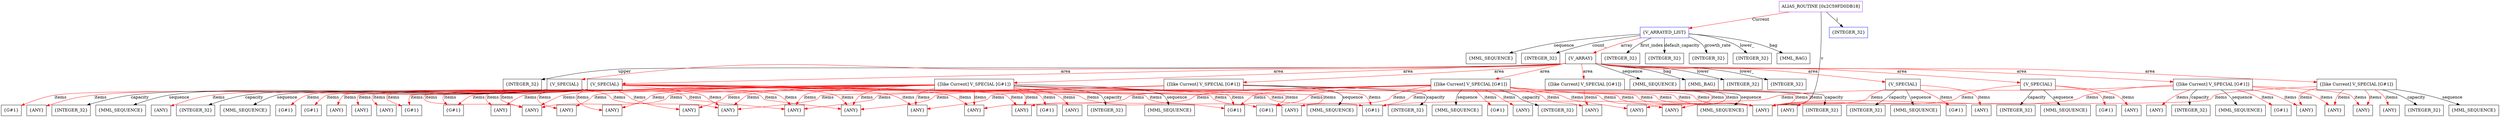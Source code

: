 digraph g {
	node [shape=box]
	b1[color=purple label=<ALIAS_ROUTINE [0x2C59FD0DB18]>]
	b2[color=blue label=<{V_ARRAYED_LIST}>]
	b3[label=<{INTEGER_32}>]
	b4[label=<{INTEGER_32}>]
	b5[label=<{INTEGER_32}>]
	b6[label=<{MML_BAG}>]
	b7[label=<{MML_SEQUENCE}>]
	b8[label=<{INTEGER_32}>]
	b9[label=<{V_ARRAY}>]
	b10[label=<{MML_BAG}>]
	b11[label=<{MML_SEQUENCE}>]
	b12[label=<{INTEGER_32}>]
	b13[label=<{INTEGER_32}>]
	b14[label=<{INTEGER_32}>]
	b15[label=<{V_SPECIAL}>]
	b16[label=<{G#1}>]
	b17[label=<{G#1}>]
	b18[label=<{G#1}>]
	b19[label=<{G#1}>]
	b20[label=<{ANY}>]
	b21[label=<{ANY}>]
	b22[label=<{ANY}>]
	b23[label=<{ANY}>]
	b24[label=<{ANY}>]
	b25[label=<{ANY}>]
	b26[label=<{ANY}>]
	b27[label=<{ANY}>]
	b28[label=<{ANY}>]
	b29[label=<{ANY}>]
	b30[label=<{ANY}>]
	b31[label=<{ANY}>]
	b32[label=<{G#1}>]
	b33[label=<{G#1}>]
	b34[label=<{G#1}>]
	b35[label=<{ANY}>]
	b36[label=<{ANY}>]
	b37[label=<{ANY}>]
	b38[label=<{ANY}>]
	b39[label=<{ANY}>]
	b40[label=<{INTEGER_32}>]
	b41[label=<{MML_SEQUENCE}>]
	b42[label=<{V_SPECIAL}>]
	b43[label=<{G#1}>]
	b44[label=<{ANY}>]
	b45[label=<{INTEGER_32}>]
	b46[label=<{MML_SEQUENCE}>]
	b47[label=<{[like Current] V_SPECIAL [G#1]}>]
	b48[label=<{G#1}>]
	b49[label=<{ANY}>]
	b50[label=<{INTEGER_32}>]
	b51[label=<{MML_SEQUENCE}>]
	b52[label=<{[like Current] V_SPECIAL [G#1]}>]
	b53[label=<{INTEGER_32}>]
	b54[label=<{MML_SEQUENCE}>]
	b55[label=<{V_SPECIAL}>]
	b56[label=<{G#1}>]
	b57[label=<{ANY}>]
	b58[label=<{INTEGER_32}>]
	b59[label=<{MML_SEQUENCE}>]
	b60[label=<{[like Current] V_SPECIAL [G#1]}>]
	b61[label=<{G#1}>]
	b62[label=<{ANY}>]
	b63[label=<{ANY}>]
	b64[label=<{ANY}>]
	b65[label=<{ANY}>]
	b66[label=<{INTEGER_32}>]
	b67[label=<{MML_SEQUENCE}>]
	b68[label=<{[like Current] V_SPECIAL [G#1]}>]
	b69[label=<{ANY}>]
	b70[label=<{INTEGER_32}>]
	b71[label=<{MML_SEQUENCE}>]
	b72[label=<{V_SPECIAL}>]
	b73[label=<{G#1}>]
	b74[label=<{ANY}>]
	b75[label=<{INTEGER_32}>]
	b76[label=<{MML_SEQUENCE}>]
	b77[label=<{[like Current] V_SPECIAL [G#1]}>]
	b78[label=<{G#1}>]
	b79[label=<{ANY}>]
	b80[label=<{ANY}>]
	b81[label=<{ANY}>]
	b82[label=<{ANY}>]
	b83[label=<{INTEGER_32}>]
	b84[label=<{MML_SEQUENCE}>]
	b85[label=<{[like Current] V_SPECIAL [G#1]}>]
	b86[label=<{ANY}>]
	b87[label=<{INTEGER_32}>]
	b88[label=<{MML_SEQUENCE}>]
	b89[label=<{INTEGER_32}>]
	b90[color=blue label=<{INTEGER_32}>]
	b1->b2[color=red label=<Current>]
	b2->b3[label=<default_capacity>]
	b2->b4[label=<growth_rate>]
	b2->b5[label=<lower_>]
	b2->b6[label=<bag>]
	b2->b7[label=<sequence>]
	b2->b8[label=<count_>]
	b2->b9[color=red label=<array>]
	b9->b10[label=<bag>]
	b9->b11[label=<sequence>]
	b9->b12[label=<lower_>]
	b9->b13[label=<lower>]
	b9->b14[label=<upper>]
	b9->b15[color=red label=<area>]
	b15->b16[color=red label=<items>]
	b15->b17[color=red label=<items>]
	b15->b18[color=red label=<items>]
	b15->b19[color=red label=<items>]
	b15->b20[color=red label=<items>]
	b15->b21[color=red label=<items>]
	b15->b22[color=red label=<items>]
	b15->b23[color=red label=<items>]
	b15->b24[color=red label=<items>]
	b15->b25[color=red label=<items>]
	b15->b26[color=red label=<items>]
	b15->b27[color=red label=<items>]
	b15->b28[color=red label=<items>]
	b15->b29[color=red label=<items>]
	b15->b30[color=red label=<items>]
	b15->b31[color=red label=<items>]
	b15->b32[color=red label=<items>]
	b15->b33[color=red label=<items>]
	b15->b34[color=red label=<items>]
	b15->b35[color=red label=<items>]
	b15->b36[color=red label=<items>]
	b15->b37[color=red label=<items>]
	b15->b38[color=red label=<items>]
	b15->b39[color=red label=<items>]
	b15->b40[label=<capacity>]
	b15->b41[label=<sequence>]
	b9->b42[color=red label=<area>]
	b42->b43[color=red label=<items>]
	b42->b44[color=red label=<items>]
	b42->b28[color=red label=<items>]
	b42->b29[color=red label=<items>]
	b42->b30[color=red label=<items>]
	b42->b31[color=red label=<items>]
	b42->b39[color=red label=<items>]
	b42->b45[label=<capacity>]
	b42->b46[label=<sequence>]
	b9->b47[color=red label=<area>]
	b47->b48[color=red label=<items>]
	b47->b18[color=red label=<items>]
	b47->b19[color=red label=<items>]
	b47->b32[color=red label=<items>]
	b47->b33[color=red label=<items>]
	b47->b34[color=red label=<items>]
	b47->b35[color=red label=<items>]
	b47->b36[color=red label=<items>]
	b47->b37[color=red label=<items>]
	b47->b38[color=red label=<items>]
	b47->b20[color=red label=<items>]
	b47->b21[color=red label=<items>]
	b47->b22[color=red label=<items>]
	b47->b23[color=red label=<items>]
	b47->b49[color=red label=<items>]
	b47->b28[color=red label=<items>]
	b47->b29[color=red label=<items>]
	b47->b30[color=red label=<items>]
	b47->b31[color=red label=<items>]
	b47->b39[color=red label=<items>]
	b47->b50[label=<capacity>]
	b47->b51[label=<sequence>]
	b9->b52[color=red label=<area>]
	b52->b28[color=red label=<items>]
	b52->b29[color=red label=<items>]
	b52->b30[color=red label=<items>]
	b52->b31[color=red label=<items>]
	b52->b39[color=red label=<items>]
	b52->b53[label=<capacity>]
	b52->b54[label=<sequence>]
	b9->b55[color=red label=<area>]
	b55->b56[color=red label=<items>]
	b55->b57[color=red label=<items>]
	b55->b39[color=red label=<items>]
	b55->b58[label=<capacity>]
	b55->b59[label=<sequence>]
	b9->b60[color=red label=<area>]
	b60->b61[color=red label=<items>]
	b60->b32[color=red label=<items>]
	b60->b33[color=red label=<items>]
	b60->b34[color=red label=<items>]
	b60->b35[color=red label=<items>]
	b60->b36[color=red label=<items>]
	b60->b37[color=red label=<items>]
	b60->b38[color=red label=<items>]
	b60->b62[color=red label=<items>]
	b60->b63[color=red label=<items>]
	b60->b64[color=red label=<items>]
	b60->b65[color=red label=<items>]
	b60->b39[color=red label=<items>]
	b60->b66[label=<capacity>]
	b60->b67[label=<sequence>]
	b9->b68[color=red label=<area>]
	b68->b62[color=red label=<items>]
	b68->b63[color=red label=<items>]
	b68->b64[color=red label=<items>]
	b68->b69[color=red label=<items>]
	b68->b39[color=red label=<items>]
	b68->b70[label=<capacity>]
	b68->b71[label=<sequence>]
	b9->b72[color=red label=<area>]
	b72->b73[color=red label=<items>]
	b72->b74[color=red label=<items>]
	b72->b39[color=red label=<items>]
	b72->b75[label=<capacity>]
	b72->b76[label=<sequence>]
	b9->b77[color=red label=<area>]
	b77->b78[color=red label=<items>]
	b77->b34[color=red label=<items>]
	b77->b79[color=red label=<items>]
	b77->b80[color=red label=<items>]
	b77->b81[color=red label=<items>]
	b77->b82[color=red label=<items>]
	b77->b39[color=red label=<items>]
	b77->b83[label=<capacity>]
	b77->b84[label=<sequence>]
	b9->b85[color=red label=<area>]
	b85->b79[color=red label=<items>]
	b85->b80[color=red label=<items>]
	b85->b81[color=red label=<items>]
	b85->b86[color=red label=<items>]
	b85->b39[color=red label=<items>]
	b85->b87[label=<capacity>]
	b85->b88[label=<sequence>]
	b2->b89[label=<first_index>]
	b1->b39[label=<v>]
	b1->b90[label=<i>]
}
